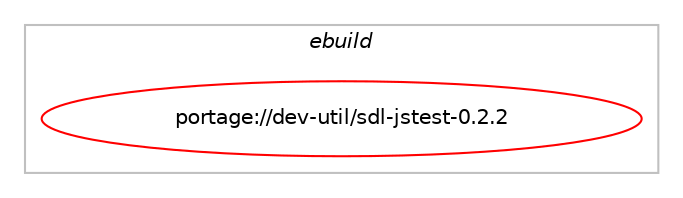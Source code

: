 digraph prolog {

# *************
# Graph options
# *************

newrank=true;
concentrate=true;
compound=true;
graph [rankdir=LR,fontname=Helvetica,fontsize=10,ranksep=1.5];#, ranksep=2.5, nodesep=0.2];
edge  [arrowhead=vee];
node  [fontname=Helvetica,fontsize=10];

# **********
# The ebuild
# **********

subgraph cluster_leftcol {
color=gray;
label=<<i>ebuild</i>>;
id [label="portage://dev-util/sdl-jstest-0.2.2", color=red, width=4, href="../dev-util/sdl-jstest-0.2.2.svg"];
}

# ****************
# The dependencies
# ****************

subgraph cluster_midcol {
color=gray;
label=<<i>dependencies</i>>;
subgraph cluster_compile {
fillcolor="#eeeeee";
style=filled;
label=<<i>compile</i>>;
# *** BEGIN UNKNOWN DEPENDENCY TYPE (TODO) ***
# id -> equal(use_conditional_group(positive,sdl,portage://dev-util/sdl-jstest-0.2.2,[package_dependency(portage://dev-util/sdl-jstest-0.2.2,install,no,media-libs,libsdl2,none,[,,],[],[use(enable(haptic),none),use(enable(joystick),none)])]))
# *** END UNKNOWN DEPENDENCY TYPE (TODO) ***

# *** BEGIN UNKNOWN DEPENDENCY TYPE (TODO) ***
# id -> equal(use_conditional_group(positive,sdl1,portage://dev-util/sdl-jstest-0.2.2,[package_dependency(portage://dev-util/sdl-jstest-0.2.2,install,no,media-libs,libsdl,none,[,,],[],[use(enable(joystick),none)])]))
# *** END UNKNOWN DEPENDENCY TYPE (TODO) ***

# *** BEGIN UNKNOWN DEPENDENCY TYPE (TODO) ***
# id -> equal(package_dependency(portage://dev-util/sdl-jstest-0.2.2,install,no,sys-libs,ncurses,none,[,,],any_same_slot,[]))
# *** END UNKNOWN DEPENDENCY TYPE (TODO) ***

}
subgraph cluster_compileandrun {
fillcolor="#eeeeee";
style=filled;
label=<<i>compile and run</i>>;
}
subgraph cluster_run {
fillcolor="#eeeeee";
style=filled;
label=<<i>run</i>>;
# *** BEGIN UNKNOWN DEPENDENCY TYPE (TODO) ***
# id -> equal(use_conditional_group(positive,sdl,portage://dev-util/sdl-jstest-0.2.2,[package_dependency(portage://dev-util/sdl-jstest-0.2.2,run,no,media-libs,libsdl2,none,[,,],[],[use(enable(haptic),none),use(enable(joystick),none)])]))
# *** END UNKNOWN DEPENDENCY TYPE (TODO) ***

# *** BEGIN UNKNOWN DEPENDENCY TYPE (TODO) ***
# id -> equal(use_conditional_group(positive,sdl1,portage://dev-util/sdl-jstest-0.2.2,[package_dependency(portage://dev-util/sdl-jstest-0.2.2,run,no,media-libs,libsdl,none,[,,],[],[use(enable(joystick),none)])]))
# *** END UNKNOWN DEPENDENCY TYPE (TODO) ***

# *** BEGIN UNKNOWN DEPENDENCY TYPE (TODO) ***
# id -> equal(package_dependency(portage://dev-util/sdl-jstest-0.2.2,run,no,sys-libs,ncurses,none,[,,],any_same_slot,[]))
# *** END UNKNOWN DEPENDENCY TYPE (TODO) ***

}
}

# **************
# The candidates
# **************

subgraph cluster_choices {
rank=same;
color=gray;
label=<<i>candidates</i>>;

}

}
